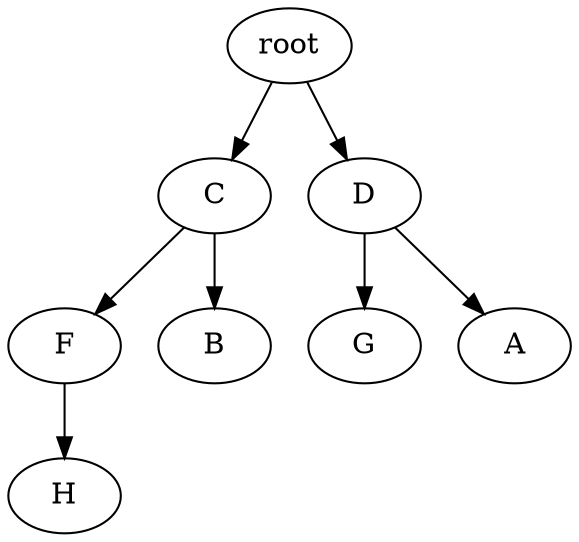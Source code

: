 strict digraph G {
	graph [name=G];
	0	[label=root];
	1	[label=C];
	0 -> 1;
	2	[label=D];
	0 -> 2;
	3	[label=F];
	1 -> 3;
	4	[label=B];
	1 -> 4;
	5	[label=G];
	2 -> 5;
	6	[label=A];
	2 -> 6;
	7	[label=H];
	3 -> 7;
}
